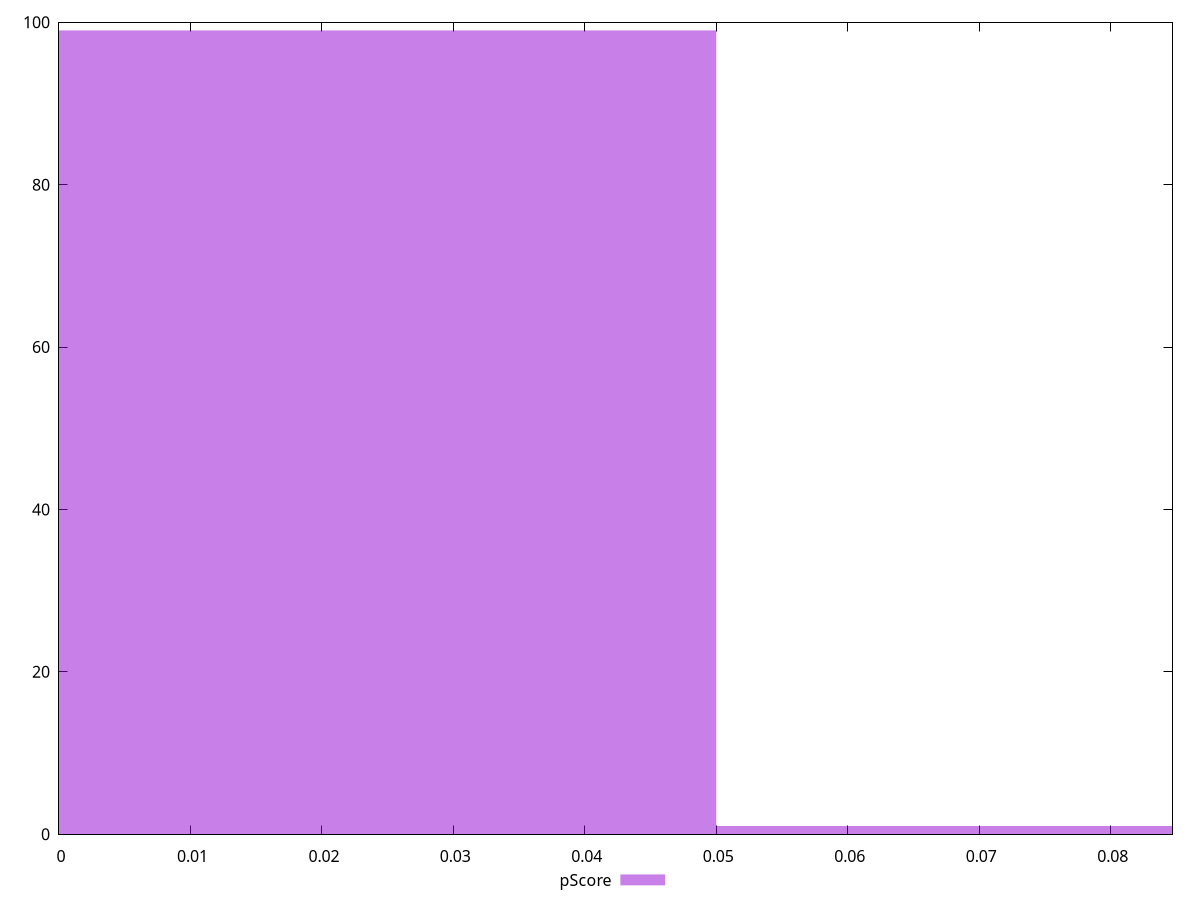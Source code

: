 reset

$pScore <<EOF
0 99
0.1 1
EOF

set key outside below
set boxwidth 0.1
set xrange [0:0.08470588235294119]
set yrange [0:100]
set trange [0:100]
set style fill transparent solid 0.5 noborder
set terminal svg size 640, 490 enhanced background rgb 'white'
set output "reprap/uses-http2/samples/pages+cached+noexternal+nomedia/pScore/histogram.svg"

plot $pScore title "pScore" with boxes

reset
